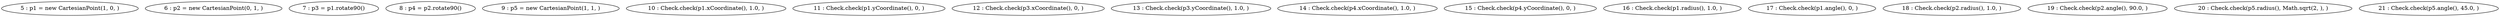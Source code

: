digraph G {
"5 : p1 = new CartesianPoint(1, 0, )"
"6 : p2 = new CartesianPoint(0, 1, )"
"7 : p3 = p1.rotate90()"
"8 : p4 = p2.rotate90()"
"9 : p5 = new CartesianPoint(1, 1, )"
"10 : Check.check(p1.xCoordinate(), 1.0, )"
"11 : Check.check(p1.yCoordinate(), 0, )"
"12 : Check.check(p3.xCoordinate(), 0, )"
"13 : Check.check(p3.yCoordinate(), 1.0, )"
"14 : Check.check(p4.xCoordinate(), 1.0, )"
"15 : Check.check(p4.yCoordinate(), 0, )"
"16 : Check.check(p1.radius(), 1.0, )"
"17 : Check.check(p1.angle(), 0, )"
"18 : Check.check(p2.radius(), 1.0, )"
"19 : Check.check(p2.angle(), 90.0, )"
"20 : Check.check(p5.radius(), Math.sqrt(2, ), )"
"21 : Check.check(p5.angle(), 45.0, )"
}